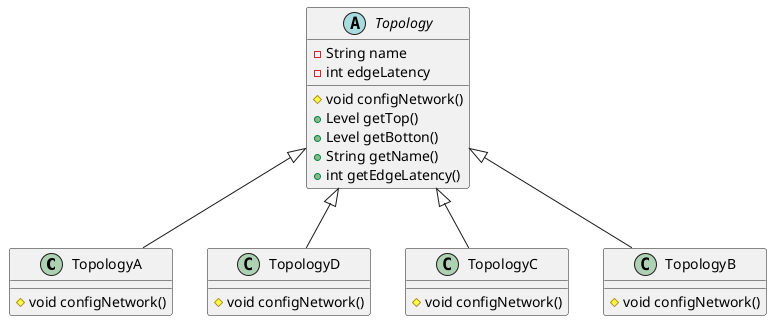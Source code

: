 @startuml
class TopologyA {
# void configNetwork()
}
class TopologyD {
# void configNetwork()
}

abstract class Topology {
# void configNetwork()
- String name
- int edgeLatency
+ Level getTop()
+ Level getBotton()
+ String getName()
+ int getEdgeLatency()
}
class TopologyC {
# void configNetwork()
}
class TopologyB {
# void configNetwork()
}


Topology <|-- TopologyA
Topology <|-- TopologyD
Topology <|-- TopologyC
Topology <|-- TopologyB
@enduml
